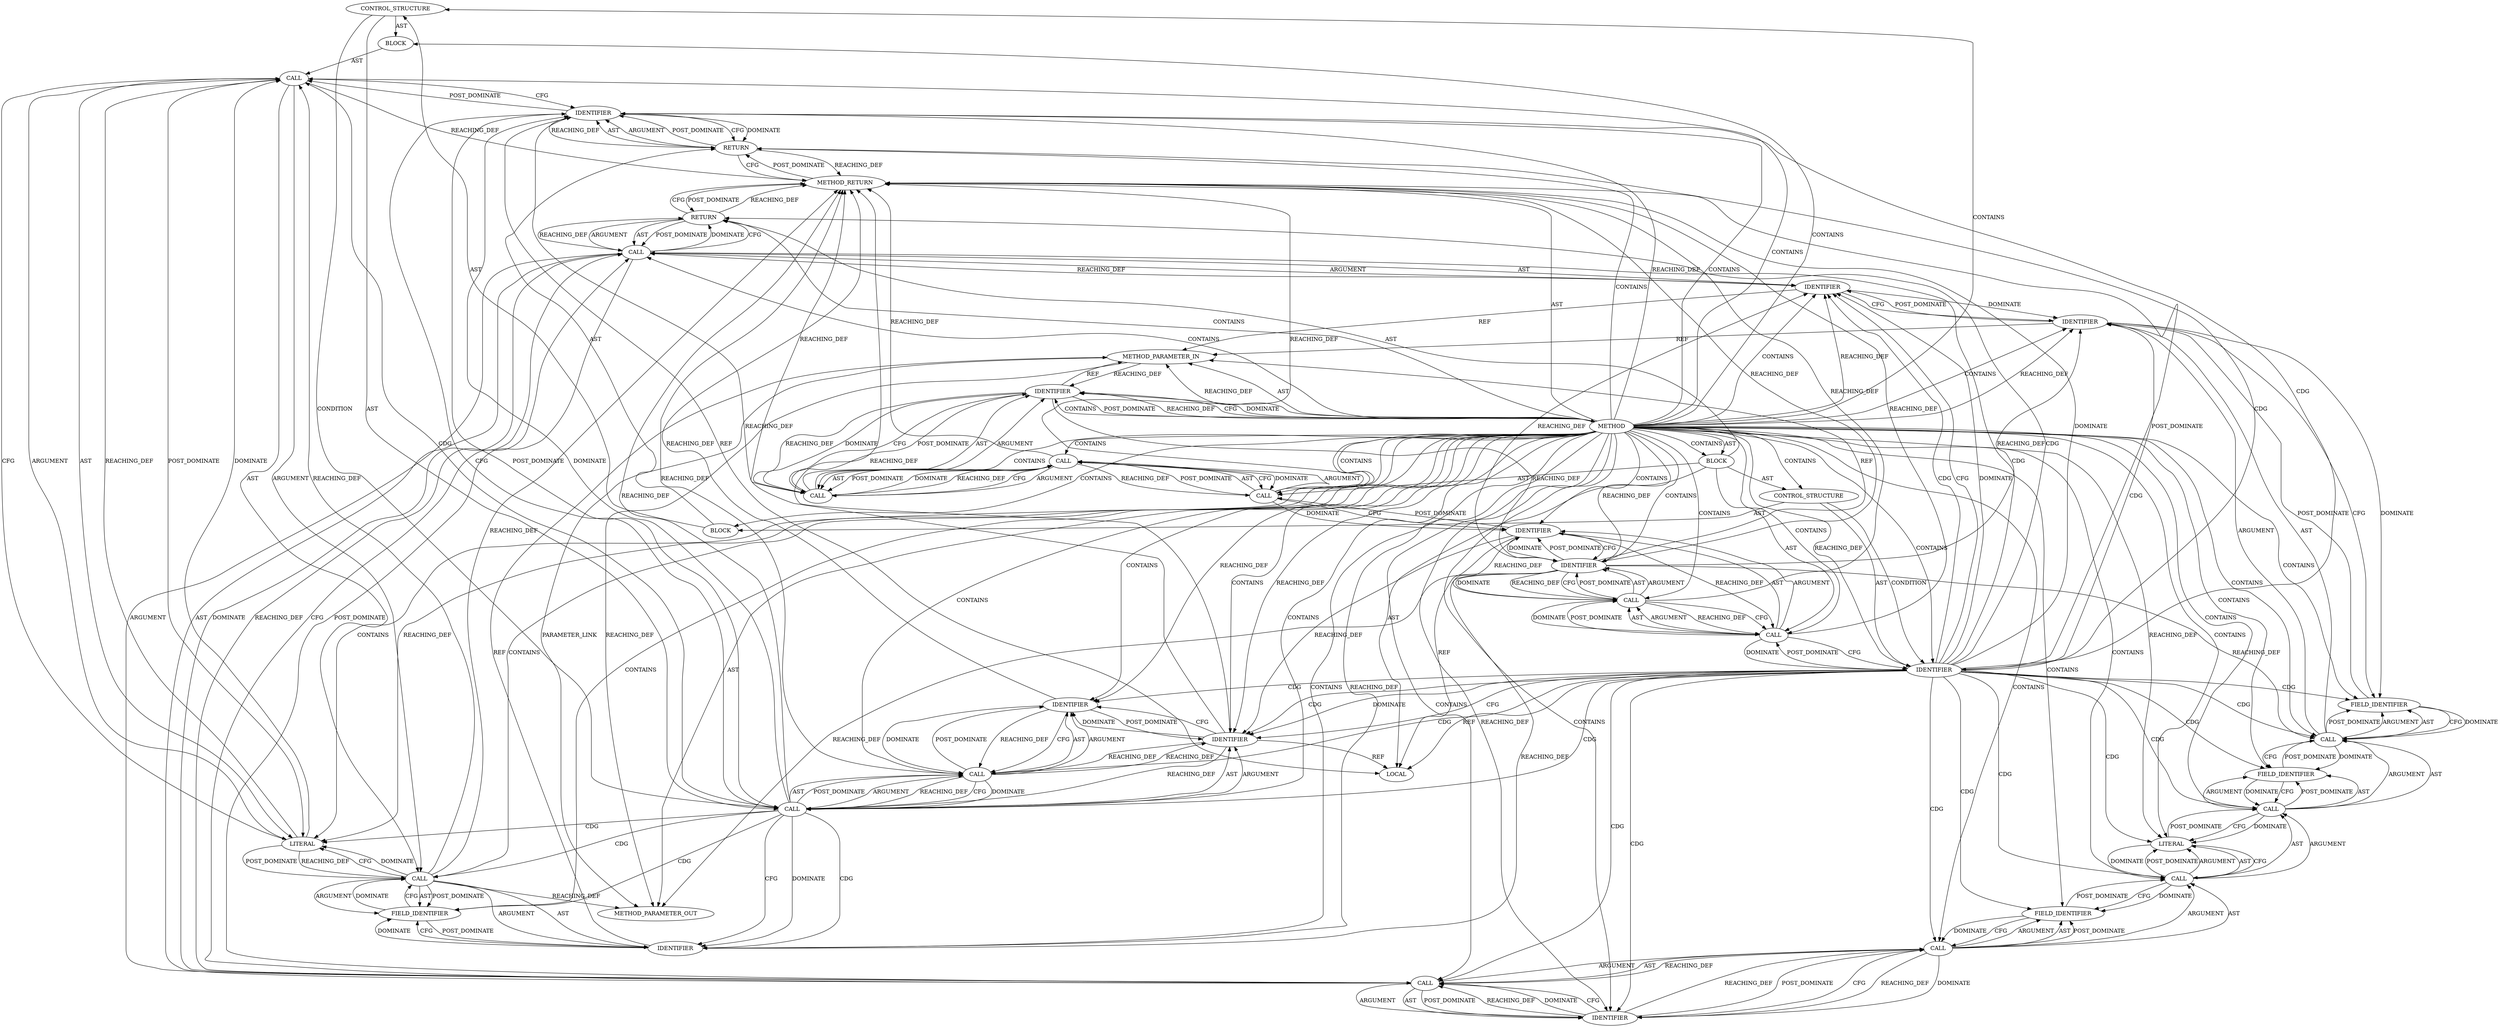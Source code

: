 digraph {
  9106 [label=CONTROL_STRUCTURE CONTROL_STRUCTURE_TYPE="IF" ORDER=1 PARSER_TYPE_NAME="CASTIfStatement" ARGUMENT_INDEX=-1 CODE="if (ret == -EBADMSG)" COLUMN_NUMBER=3 LINE_NUMBER=2808]
  9125 [label=CALL ORDER=1 ARGUMENT_INDEX=1 CODE="con->v2.in_kvecs" COLUMN_NUMBER=31 METHOD_FULL_NAME="<operator>.fieldAccess" LINE_NUMBER=2813 TYPE_FULL_NAME="<empty>" DISPATCH_TYPE="STATIC_DISPATCH" SIGNATURE="" NAME="<operator>.fieldAccess"]
  9131 [label=FIELD_IDENTIFIER ORDER=2 ARGUMENT_INDEX=2 CODE="iov_base" COLUMN_NUMBER=31 LINE_NUMBER=2813 CANONICAL_NAME="iov_base"]
  9126 [label=CALL ORDER=1 ARGUMENT_INDEX=1 CODE="con->v2" COLUMN_NUMBER=31 METHOD_FULL_NAME="<operator>.indirectFieldAccess" LINE_NUMBER=2813 TYPE_FULL_NAME="<empty>" DISPATCH_TYPE="STATIC_DISPATCH" SIGNATURE="" NAME="<operator>.indirectFieldAccess"]
  9118 [label=IDENTIFIER ORDER=1 ARGUMENT_INDEX=-1 CODE="ret" COLUMN_NUMBER=10 LINE_NUMBER=2810 TYPE_FULL_NAME="int" NAME="ret"]
  9108 [label=IDENTIFIER ORDER=1 ARGUMENT_INDEX=1 CODE="ret" COLUMN_NUMBER=7 LINE_NUMBER=2808 TYPE_FULL_NAME="int" NAME="ret"]
  9105 [label=BLOCK ORDER=2 ARGUMENT_INDEX=-1 CODE="{
		if (ret == -EBADMSG)
			con->error_msg = \"integrity error, bad control remainder auth tag\";
		return ret;
	}" COLUMN_NUMBER=11 LINE_NUMBER=2807 TYPE_FULL_NAME="void"]
  9119 [label=RETURN ORDER=5 ARGUMENT_INDEX=-1 CODE="return __handle_control(con, con->v2.in_kvecs[0].iov_base -
				     CEPH_PREAMBLE_INLINE_LEN);" COLUMN_NUMBER=2 LINE_NUMBER=2813]
  9132 [label=IDENTIFIER ORDER=2 ARGUMENT_INDEX=2 CODE="CEPH_PREAMBLE_INLINE_LEN" COLUMN_NUMBER=10 LINE_NUMBER=2814 TYPE_FULL_NAME="ANY" NAME="CEPH_PREAMBLE_INLINE_LEN"]
  9123 [label=CALL ORDER=1 ARGUMENT_INDEX=1 CODE="con->v2.in_kvecs[0].iov_base" COLUMN_NUMBER=31 METHOD_FULL_NAME="<operator>.fieldAccess" LINE_NUMBER=2813 TYPE_FULL_NAME="<empty>" DISPATCH_TYPE="STATIC_DISPATCH" SIGNATURE="" NAME="<operator>.fieldAccess"]
  9117 [label=RETURN ORDER=2 ARGUMENT_INDEX=-1 CODE="return ret;" COLUMN_NUMBER=3 LINE_NUMBER=2810]
  9112 [label=CALL ORDER=1 ARGUMENT_INDEX=1 CODE="con->error_msg = \"integrity error, bad control remainder auth tag\"" COLUMN_NUMBER=4 METHOD_FULL_NAME="<operator>.assignment" LINE_NUMBER=2809 TYPE_FULL_NAME="<empty>" DISPATCH_TYPE="STATIC_DISPATCH" SIGNATURE="" NAME="<operator>.assignment"]
  9096 [label=CALL ORDER=1 ARGUMENT_INDEX=1 CODE="!con_secure(con)" COLUMN_NUMBER=10 METHOD_FULL_NAME="<operator>.logicalNot" LINE_NUMBER=2804 TYPE_FULL_NAME="<empty>" DISPATCH_TYPE="STATIC_DISPATCH" SIGNATURE="" NAME="<operator>.logicalNot"]
  9091 [label=METHOD COLUMN_NUMBER=1 LINE_NUMBER=2800 COLUMN_NUMBER_END=1 IS_EXTERNAL=false SIGNATURE="int handle_control_remainder (ceph_connection*)" NAME="handle_control_remainder" AST_PARENT_TYPE="TYPE_DECL" AST_PARENT_FULL_NAME="messenger_v2.c:<global>" ORDER=108 CODE="static int handle_control_remainder(struct ceph_connection *con)
{
	int ret;

	WARN_ON(!con_secure(con));

	ret = decrypt_control_remainder(con);
	if (ret) {
		if (ret == -EBADMSG)
			con->error_msg = \"integrity error, bad control remainder auth tag\";
		return ret;
	}

	return __handle_control(con, con->v2.in_kvecs[0].iov_base -
				     CEPH_PREAMBLE_INLINE_LEN);
}" FULL_NAME="handle_control_remainder" LINE_NUMBER_END=2815 FILENAME="messenger_v2.c"]
  9095 [label=CALL ORDER=2 ARGUMENT_INDEX=-1 CODE="WARN_ON(!con_secure(con))" COLUMN_NUMBER=2 METHOD_FULL_NAME="WARN_ON" LINE_NUMBER=2804 TYPE_FULL_NAME="<empty>" DISPATCH_TYPE="STATIC_DISPATCH" SIGNATURE="" NAME="WARN_ON"]
  9111 [label=BLOCK ORDER=2 ARGUMENT_INDEX=-1 CODE="<empty>" COLUMN_NUMBER=4 LINE_NUMBER=2809 TYPE_FULL_NAME="void"]
  9122 [label=CALL ORDER=2 ARGUMENT_INDEX=2 CODE="con->v2.in_kvecs[0].iov_base -
				     CEPH_PREAMBLE_INLINE_LEN" COLUMN_NUMBER=31 METHOD_FULL_NAME="<operator>.subtraction" LINE_NUMBER=2813 TYPE_FULL_NAME="<empty>" DISPATCH_TYPE="STATIC_DISPATCH" SIGNATURE="" NAME="<operator>.subtraction"]
  9107 [label=CALL ORDER=1 ARGUMENT_INDEX=-1 CODE="ret == -EBADMSG" COLUMN_NUMBER=7 METHOD_FULL_NAME="<operator>.equals" LINE_NUMBER=2808 TYPE_FULL_NAME="<empty>" DISPATCH_TYPE="STATIC_DISPATCH" SIGNATURE="" NAME="<operator>.equals"]
  9113 [label=CALL ORDER=1 ARGUMENT_INDEX=1 CODE="con->error_msg" COLUMN_NUMBER=4 METHOD_FULL_NAME="<operator>.indirectFieldAccess" LINE_NUMBER=2809 TYPE_FULL_NAME="<empty>" DISPATCH_TYPE="STATIC_DISPATCH" SIGNATURE="" NAME="<operator>.indirectFieldAccess"]
  9115 [label=FIELD_IDENTIFIER ORDER=2 ARGUMENT_INDEX=2 CODE="error_msg" COLUMN_NUMBER=4 LINE_NUMBER=2809 CANONICAL_NAME="error_msg"]
  9100 [label=IDENTIFIER ORDER=1 ARGUMENT_INDEX=1 CODE="ret" COLUMN_NUMBER=2 LINE_NUMBER=2806 TYPE_FULL_NAME="int" NAME="ret"]
  9114 [label=IDENTIFIER ORDER=1 ARGUMENT_INDEX=1 CODE="con" COLUMN_NUMBER=4 LINE_NUMBER=2809 TYPE_FULL_NAME="ceph_connection*" NAME="con"]
  9129 [label=FIELD_IDENTIFIER ORDER=2 ARGUMENT_INDEX=2 CODE="in_kvecs" COLUMN_NUMBER=31 LINE_NUMBER=2813 CANONICAL_NAME="in_kvecs"]
  9101 [label=CALL ORDER=2 ARGUMENT_INDEX=2 CODE="decrypt_control_remainder(con)" COLUMN_NUMBER=8 METHOD_FULL_NAME="decrypt_control_remainder" LINE_NUMBER=2806 TYPE_FULL_NAME="<empty>" DISPATCH_TYPE="STATIC_DISPATCH" SIGNATURE="" NAME="decrypt_control_remainder"]
  9099 [label=CALL ORDER=3 ARGUMENT_INDEX=-1 CODE="ret = decrypt_control_remainder(con)" COLUMN_NUMBER=2 METHOD_FULL_NAME="<operator>.assignment" LINE_NUMBER=2806 TYPE_FULL_NAME="<empty>" DISPATCH_TYPE="STATIC_DISPATCH" SIGNATURE="" NAME="<operator>.assignment"]
  9103 [label=CONTROL_STRUCTURE CONTROL_STRUCTURE_TYPE="IF" ORDER=4 PARSER_TYPE_NAME="CASTIfStatement" ARGUMENT_INDEX=-1 CODE="if (ret)" COLUMN_NUMBER=2 LINE_NUMBER=2807]
  9098 [label=IDENTIFIER ORDER=1 ARGUMENT_INDEX=1 CODE="con" COLUMN_NUMBER=22 LINE_NUMBER=2804 TYPE_FULL_NAME="ceph_connection*" NAME="con"]
  9094 [label=LOCAL ORDER=1 CODE="int ret" COLUMN_NUMBER=6 LINE_NUMBER=2802 TYPE_FULL_NAME="int" NAME="ret"]
  9097 [label=CALL ORDER=1 ARGUMENT_INDEX=1 CODE="con_secure(con)" COLUMN_NUMBER=11 METHOD_FULL_NAME="con_secure" LINE_NUMBER=2804 TYPE_FULL_NAME="<empty>" DISPATCH_TYPE="STATIC_DISPATCH" SIGNATURE="" NAME="con_secure"]
  9128 [label=FIELD_IDENTIFIER ORDER=2 ARGUMENT_INDEX=2 CODE="v2" COLUMN_NUMBER=31 LINE_NUMBER=2813 CANONICAL_NAME="v2"]
  9102 [label=IDENTIFIER ORDER=1 ARGUMENT_INDEX=1 CODE="con" COLUMN_NUMBER=34 LINE_NUMBER=2806 TYPE_FULL_NAME="ceph_connection*" NAME="con"]
  9121 [label=IDENTIFIER ORDER=1 ARGUMENT_INDEX=1 CODE="con" COLUMN_NUMBER=26 LINE_NUMBER=2813 TYPE_FULL_NAME="ceph_connection*" NAME="con"]
  9124 [label=CALL ORDER=1 ARGUMENT_INDEX=1 CODE="con->v2.in_kvecs[0]" COLUMN_NUMBER=31 METHOD_FULL_NAME="<operator>.indirectIndexAccess" LINE_NUMBER=2813 TYPE_FULL_NAME="<empty>" DISPATCH_TYPE="STATIC_DISPATCH" SIGNATURE="" NAME="<operator>.indirectIndexAccess"]
  9093 [label=BLOCK ORDER=2 ARGUMENT_INDEX=-1 CODE="{
	int ret;

	WARN_ON(!con_secure(con));

	ret = decrypt_control_remainder(con);
	if (ret) {
		if (ret == -EBADMSG)
			con->error_msg = \"integrity error, bad control remainder auth tag\";
		return ret;
	}

	return __handle_control(con, con->v2.in_kvecs[0].iov_base -
				     CEPH_PREAMBLE_INLINE_LEN);
}" COLUMN_NUMBER=1 LINE_NUMBER=2801 TYPE_FULL_NAME="void"]
  9104 [label=IDENTIFIER ORDER=1 ARGUMENT_INDEX=-1 CODE="ret" COLUMN_NUMBER=6 LINE_NUMBER=2807 TYPE_FULL_NAME="int" NAME="ret"]
  13282 [label=METHOD_PARAMETER_OUT ORDER=1 CODE="struct ceph_connection *con" IS_VARIADIC=false COLUMN_NUMBER=37 LINE_NUMBER=2800 TYPE_FULL_NAME="ceph_connection*" EVALUATION_STRATEGY="BY_VALUE" INDEX=1 NAME="con"]
  9109 [label=CALL ORDER=2 ARGUMENT_INDEX=2 CODE="-EBADMSG" COLUMN_NUMBER=14 METHOD_FULL_NAME="<operator>.minus" LINE_NUMBER=2808 TYPE_FULL_NAME="<empty>" DISPATCH_TYPE="STATIC_DISPATCH" SIGNATURE="" NAME="<operator>.minus"]
  9130 [label=LITERAL ORDER=2 ARGUMENT_INDEX=2 CODE="0" COLUMN_NUMBER=48 LINE_NUMBER=2813 TYPE_FULL_NAME="int"]
  9110 [label=IDENTIFIER ORDER=1 ARGUMENT_INDEX=1 CODE="EBADMSG" COLUMN_NUMBER=15 LINE_NUMBER=2808 TYPE_FULL_NAME="ANY" NAME="EBADMSG"]
  9120 [label=CALL ORDER=1 ARGUMENT_INDEX=-1 CODE="__handle_control(con, con->v2.in_kvecs[0].iov_base -
				     CEPH_PREAMBLE_INLINE_LEN)" COLUMN_NUMBER=9 METHOD_FULL_NAME="__handle_control" LINE_NUMBER=2813 TYPE_FULL_NAME="<empty>" DISPATCH_TYPE="STATIC_DISPATCH" SIGNATURE="" NAME="__handle_control"]
  9133 [label=METHOD_RETURN ORDER=3 CODE="RET" COLUMN_NUMBER=1 LINE_NUMBER=2800 TYPE_FULL_NAME="int" EVALUATION_STRATEGY="BY_VALUE"]
  9092 [label=METHOD_PARAMETER_IN ORDER=1 CODE="struct ceph_connection *con" IS_VARIADIC=false COLUMN_NUMBER=37 LINE_NUMBER=2800 TYPE_FULL_NAME="ceph_connection*" EVALUATION_STRATEGY="BY_VALUE" INDEX=1 NAME="con"]
  9127 [label=IDENTIFIER ORDER=1 ARGUMENT_INDEX=1 CODE="con" COLUMN_NUMBER=31 LINE_NUMBER=2813 TYPE_FULL_NAME="ceph_connection*" NAME="con"]
  9116 [label=LITERAL ORDER=2 ARGUMENT_INDEX=2 CODE="\"integrity error, bad control remainder auth tag\"" COLUMN_NUMBER=21 LINE_NUMBER=2809 TYPE_FULL_NAME="char"]
  9120 -> 9119 [label=DOMINATE ]
  9091 -> 9130 [label=REACHING_DEF VARIABLE=""]
  9091 -> 9120 [label=CONTAINS ]
  9102 -> 9114 [label=REACHING_DEF VARIABLE="con"]
  9128 -> 9126 [label=CFG ]
  9113 -> 9112 [label=REACHING_DEF VARIABLE="con->error_msg"]
  9091 -> 9112 [label=CONTAINS ]
  9104 -> 9122 [label=CDG ]
  9120 -> 9121 [label=AST ]
  9109 -> 9110 [label=AST ]
  9104 -> 9124 [label=CDG ]
  9107 -> 9133 [label=REACHING_DEF VARIABLE="ret == -EBADMSG"]
  9111 -> 9112 [label=AST ]
  9104 -> 9099 [label=POST_DOMINATE ]
  9097 -> 9096 [label=DOMINATE ]
  9132 -> 9123 [label=REACHING_DEF VARIABLE="CEPH_PREAMBLE_INLINE_LEN"]
  9103 -> 9104 [label=AST ]
  9129 -> 9125 [label=DOMINATE ]
  9091 -> 13282 [label=AST ]
  9091 -> 9117 [label=CONTAINS ]
  9091 -> 9092 [label=AST ]
  9091 -> 9107 [label=CONTAINS ]
  9107 -> 9116 [label=CDG ]
  9109 -> 9110 [label=ARGUMENT ]
  9104 -> 9110 [label=CDG ]
  9123 -> 9124 [label=ARGUMENT ]
  9093 -> 9119 [label=AST ]
  9104 -> 9121 [label=CFG ]
  9091 -> 9104 [label=REACHING_DEF VARIABLE=""]
  9107 -> 9108 [label=AST ]
  9106 -> 9107 [label=CONDITION ]
  9091 -> 9119 [label=CONTAINS ]
  9091 -> 9098 [label=REACHING_DEF VARIABLE=""]
  9091 -> 9116 [label=CONTAINS ]
  9108 -> 9094 [label=REF ]
  9101 -> 9100 [label=REACHING_DEF VARIABLE="decrypt_control_remainder(con)"]
  9091 -> 9100 [label=CONTAINS ]
  9117 -> 9133 [label=REACHING_DEF VARIABLE="<RET>"]
  9098 -> 9102 [label=REACHING_DEF VARIABLE="con"]
  9133 -> 9104 [label=POST_DOMINATE ]
  9096 -> 9097 [label=ARGUMENT ]
  9108 -> 9110 [label=CFG ]
  9091 -> 9102 [label=REACHING_DEF VARIABLE=""]
  9118 -> 9117 [label=CFG ]
  9097 -> 9096 [label=REACHING_DEF VARIABLE="con_secure(con)"]
  9107 -> 9114 [label=DOMINATE ]
  9113 -> 9133 [label=REACHING_DEF VARIABLE="con->error_msg"]
  9091 -> 9113 [label=CONTAINS ]
  9101 -> 9133 [label=REACHING_DEF VARIABLE="decrypt_control_remainder(con)"]
  9091 -> 9131 [label=CONTAINS ]
  9101 -> 9102 [label=POST_DOMINATE ]
  9107 -> 9108 [label=ARGUMENT ]
  9097 -> 9098 [label=POST_DOMINATE ]
  9132 -> 9122 [label=REACHING_DEF VARIABLE="CEPH_PREAMBLE_INLINE_LEN"]
  9097 -> 9133 [label=REACHING_DEF VARIABLE="con_secure(con)"]
  9099 -> 9100 [label=AST ]
  9091 -> 9123 [label=CONTAINS ]
  9095 -> 9133 [label=REACHING_DEF VARIABLE="WARN_ON(!con_secure(con))"]
  9091 -> 9129 [label=CONTAINS ]
  9107 -> 9114 [label=CDG ]
  9113 -> 9115 [label=AST ]
  9120 -> 9119 [label=CFG ]
  9093 -> 9099 [label=AST ]
  9102 -> 9100 [label=POST_DOMINATE ]
  9092 -> 13282 [label=PARAMETER_LINK ]
  9123 -> 9124 [label=AST ]
  9121 -> 9092 [label=REF ]
  9121 -> 9127 [label=DOMINATE ]
  9122 -> 9120 [label=DOMINATE ]
  9131 -> 9124 [label=POST_DOMINATE ]
  9104 -> 9130 [label=CDG ]
  9125 -> 9130 [label=CFG ]
  9091 -> 9127 [label=REACHING_DEF VARIABLE=""]
  9102 -> 9101 [label=CFG ]
  9116 -> 9113 [label=REACHING_DEF VARIABLE="\"integrity error, bad control remainder auth tag\""]
  9125 -> 9130 [label=DOMINATE ]
  9104 -> 9120 [label=CDG ]
  9125 -> 9126 [label=ARGUMENT ]
  9099 -> 9104 [label=CFG ]
  9108 -> 9109 [label=REACHING_DEF VARIABLE="ret"]
  9095 -> 9096 [label=POST_DOMINATE ]
  9091 -> 9106 [label=CONTAINS ]
  9104 -> 9123 [label=CDG ]
  9126 -> 9128 [label=POST_DOMINATE ]
  9124 -> 9130 [label=POST_DOMINATE ]
  9091 -> 9122 [label=CONTAINS ]
  9127 -> 9128 [label=CFG ]
  9091 -> 9097 [label=CONTAINS ]
  9127 -> 9121 [label=POST_DOMINATE ]
  9124 -> 9131 [label=CFG ]
  9091 -> 9114 [label=CONTAINS ]
  9102 -> 13282 [label=REACHING_DEF VARIABLE="con"]
  9110 -> 9109 [label=REACHING_DEF VARIABLE="EBADMSG"]
  9128 -> 9127 [label=POST_DOMINATE ]
  9118 -> 9107 [label=POST_DOMINATE ]
  9112 -> 9133 [label=REACHING_DEF VARIABLE="con->error_msg = \"integrity error, bad control remainder auth tag\""]
  9108 -> 9133 [label=REACHING_DEF VARIABLE="ret"]
  9112 -> 9116 [label=POST_DOMINATE ]
  9097 -> 9098 [label=AST ]
  9091 -> 9132 [label=REACHING_DEF VARIABLE=""]
  9091 -> 9121 [label=REACHING_DEF VARIABLE=""]
  9122 -> 9120 [label=REACHING_DEF VARIABLE="con->v2.in_kvecs[0].iov_base -
				     CEPH_PREAMBLE_INLINE_LEN"]
  9122 -> 9132 [label=ARGUMENT ]
  9100 -> 9102 [label=CFG ]
  9126 -> 9129 [label=DOMINATE ]
  9091 -> 9118 [label=REACHING_DEF VARIABLE=""]
  9091 -> 9093 [label=CONTAINS ]
  9131 -> 9123 [label=DOMINATE ]
  9133 -> 9117 [label=POST_DOMINATE ]
  9132 -> 9122 [label=DOMINATE ]
  9123 -> 9131 [label=ARGUMENT ]
  9091 -> 9103 [label=CONTAINS ]
  9130 -> 9124 [label=DOMINATE ]
  9104 -> 9127 [label=CDG ]
  9091 -> 9104 [label=CONTAINS ]
  9109 -> 9107 [label=DOMINATE ]
  9123 -> 9132 [label=CFG ]
  9106 -> 9111 [label=AST ]
  9104 -> 9109 [label=CDG ]
  9109 -> 9107 [label=REACHING_DEF VARIABLE="-EBADMSG"]
  9091 -> 9124 [label=CONTAINS ]
  9104 -> 9121 [label=DOMINATE ]
  9091 -> 9111 [label=CONTAINS ]
  9105 -> 9106 [label=AST ]
  9117 -> 9133 [label=CFG ]
  9104 -> 9108 [label=DOMINATE ]
  9101 -> 9102 [label=AST ]
  9101 -> 9099 [label=REACHING_DEF VARIABLE="decrypt_control_remainder(con)"]
  9091 -> 9127 [label=CONTAINS ]
  9100 -> 9095 [label=POST_DOMINATE ]
  9093 -> 9094 [label=AST ]
  9091 -> 9126 [label=CONTAINS ]
  9124 -> 9130 [label=ARGUMENT ]
  9095 -> 9096 [label=AST ]
  9108 -> 9118 [label=REACHING_DEF VARIABLE="ret"]
  9127 -> 9092 [label=REF ]
  9102 -> 9133 [label=REACHING_DEF VARIABLE="con"]
  9104 -> 9108 [label=CFG ]
  9113 -> 9116 [label=CFG ]
  9127 -> 9128 [label=DOMINATE ]
  9091 -> 9096 [label=CONTAINS ]
  9099 -> 9104 [label=DOMINATE ]
  9123 -> 9132 [label=REACHING_DEF VARIABLE="con->v2.in_kvecs[0].iov_base"]
  9107 -> 9115 [label=CDG ]
  9126 -> 9129 [label=CFG ]
  9091 -> 9095 [label=CONTAINS ]
  9119 -> 9120 [label=ARGUMENT ]
  9097 -> 9096 [label=CFG ]
  9112 -> 9113 [label=AST ]
  9119 -> 9133 [label=REACHING_DEF VARIABLE="<RET>"]
  9117 -> 9118 [label=AST ]
  9106 -> 9107 [label=AST ]
  9095 -> 9100 [label=CFG ]
  9113 -> 13282 [label=REACHING_DEF VARIABLE="con->error_msg"]
  9104 -> 9094 [label=REF ]
  9112 -> 9118 [label=CFG ]
  9091 -> 9110 [label=CONTAINS ]
  9119 -> 9120 [label=AST ]
  9133 -> 9119 [label=POST_DOMINATE ]
  9113 -> 9115 [label=POST_DOMINATE ]
  9091 -> 9114 [label=REACHING_DEF VARIABLE=""]
  9125 -> 9126 [label=AST ]
  9120 -> 9119 [label=REACHING_DEF VARIABLE="__handle_control(con, con->v2.in_kvecs[0].iov_base -
				     CEPH_PREAMBLE_INLINE_LEN)"]
  9132 -> 9122 [label=CFG ]
  9123 -> 9132 [label=DOMINATE ]
  9114 -> 9115 [label=DOMINATE ]
  9107 -> 9118 [label=DOMINATE ]
  9095 -> 9096 [label=ARGUMENT ]
  9125 -> 9129 [label=POST_DOMINATE ]
  9091 -> 9110 [label=REACHING_DEF VARIABLE=""]
  9124 -> 9130 [label=AST ]
  9098 -> 9097 [label=REACHING_DEF VARIABLE="con"]
  9120 -> 9121 [label=ARGUMENT ]
  9101 -> 9102 [label=ARGUMENT ]
  9091 -> 9115 [label=CONTAINS ]
  9092 -> 13282 [label=REACHING_DEF VARIABLE="con"]
  9109 -> 9107 [label=CFG ]
  9091 -> 9132 [label=CONTAINS ]
  9118 -> 9117 [label=DOMINATE ]
  9104 -> 9118 [label=CDG ]
  9116 -> 9113 [label=POST_DOMINATE ]
  9107 -> 9112 [label=CDG ]
  9091 -> 9101 [label=CONTAINS ]
  9110 -> 9109 [label=DOMINATE ]
  9091 -> 9099 [label=CONTAINS ]
  9122 -> 9132 [label=AST ]
  9091 -> 9133 [label=AST ]
  9091 -> 9121 [label=CONTAINS ]
  9091 -> 9128 [label=CONTAINS ]
  9113 -> 9114 [label=AST ]
  9097 -> 9098 [label=ARGUMENT ]
  9102 -> 9092 [label=REF ]
  9122 -> 9123 [label=ARGUMENT ]
  9100 -> 9094 [label=REF ]
  9126 -> 9127 [label=ARGUMENT ]
  9103 -> 9105 [label=AST ]
  9091 -> 9098 [label=CFG ]
  9131 -> 9123 [label=CFG ]
  9109 -> 9133 [label=REACHING_DEF VARIABLE="-EBADMSG"]
  9121 -> 9127 [label=CFG ]
  9099 -> 9133 [label=REACHING_DEF VARIABLE="ret = decrypt_control_remainder(con)"]
  9129 -> 9126 [label=POST_DOMINATE ]
  9091 -> 9098 [label=DOMINATE ]
  9102 -> 9101 [label=DOMINATE ]
  9096 -> 9095 [label=CFG ]
  9123 -> 9131 [label=AST ]
  9104 -> 9119 [label=CDG ]
  9122 -> 9132 [label=POST_DOMINATE ]
  9099 -> 9100 [label=ARGUMENT ]
  9096 -> 9097 [label=AST ]
  9104 -> 9132 [label=CDG ]
  9112 -> 9113 [label=ARGUMENT ]
  9096 -> 9095 [label=DOMINATE ]
  9125 -> 9129 [label=AST ]
  9124 -> 9125 [label=ARGUMENT ]
  9108 -> 9107 [label=REACHING_DEF VARIABLE="ret"]
  9096 -> 9095 [label=REACHING_DEF VARIABLE="!con_secure(con)"]
  9102 -> 9127 [label=REACHING_DEF VARIABLE="con"]
  9126 -> 9128 [label=ARGUMENT ]
  9104 -> 9121 [label=CDG ]
  9104 -> 9108 [label=CDG ]
  9114 -> 9115 [label=CFG ]
  9118 -> 9112 [label=POST_DOMINATE ]
  9130 -> 9124 [label=CFG ]
  9091 -> 9102 [label=CONTAINS ]
  9124 -> 9125 [label=AST ]
  9100 -> 9099 [label=REACHING_DEF VARIABLE="ret"]
  9125 -> 9129 [label=ARGUMENT ]
  9130 -> 9125 [label=POST_DOMINATE ]
  9104 -> 9107 [label=CDG ]
  9102 -> 9121 [label=REACHING_DEF VARIABLE="con"]
  9110 -> 9108 [label=POST_DOMINATE ]
  9117 -> 9118 [label=ARGUMENT ]
  9096 -> 9133 [label=REACHING_DEF VARIABLE="!con_secure(con)"]
  9124 -> 9131 [label=DOMINATE ]
  9093 -> 9095 [label=AST ]
  9091 -> 9092 [label=REACHING_DEF VARIABLE=""]
  9104 -> 9117 [label=CDG ]
  9126 -> 9128 [label=AST ]
  9123 -> 9131 [label=POST_DOMINATE ]
  9107 -> 9109 [label=AST ]
  9112 -> 9116 [label=ARGUMENT ]
  9091 -> 9118 [label=CONTAINS ]
  9104 -> 9128 [label=CDG ]
  9129 -> 9125 [label=CFG ]
  9109 -> 9108 [label=REACHING_DEF VARIABLE="-EBADMSG"]
  9132 -> 9123 [label=POST_DOMINATE ]
  9107 -> 9114 [label=CFG ]
  9118 -> 9117 [label=REACHING_DEF VARIABLE="ret"]
  9112 -> 9116 [label=AST ]
  9104 -> 9129 [label=CDG ]
  9104 -> 9125 [label=CDG ]
  9107 -> 9118 [label=CFG ]
  9119 -> 9133 [label=CFG ]
  9120 -> 9122 [label=POST_DOMINATE ]
  9099 -> 9101 [label=POST_DOMINATE ]
  9091 -> 9109 [label=CONTAINS ]
  9113 -> 9114 [label=ARGUMENT ]
  9091 -> 9098 [label=CONTAINS ]
  9092 -> 9098 [label=REACHING_DEF VARIABLE="con"]
  9091 -> 9116 [label=REACHING_DEF VARIABLE=""]
  9102 -> 9101 [label=REACHING_DEF VARIABLE="con"]
  9091 -> 9130 [label=CONTAINS ]
  9091 -> 9105 [label=CONTAINS ]
  9116 -> 9112 [label=REACHING_DEF VARIABLE="\"integrity error, bad control remainder auth tag\""]
  9101 -> 9099 [label=CFG ]
  9115 -> 9113 [label=DOMINATE ]
  9122 -> 9123 [label=AST ]
  9098 -> 9091 [label=POST_DOMINATE ]
  9116 -> 9112 [label=DOMINATE ]
  9104 -> 9133 [label=DOMINATE ]
  9096 -> 9097 [label=POST_DOMINATE ]
  9118 -> 9094 [label=REF ]
  9115 -> 9113 [label=CFG ]
  9122 -> 9120 [label=CFG ]
  9095 -> 9100 [label=DOMINATE ]
  9114 -> 9092 [label=REF ]
  9120 -> 9122 [label=ARGUMENT ]
  9119 -> 9120 [label=POST_DOMINATE ]
  9091 -> 9125 [label=CONTAINS ]
  9091 -> 9093 [label=AST ]
  9107 -> 9109 [label=POST_DOMINATE ]
  9107 -> 9109 [label=ARGUMENT ]
  9115 -> 9114 [label=POST_DOMINATE ]
  9117 -> 9118 [label=POST_DOMINATE ]
  9099 -> 9101 [label=AST ]
  9123 -> 9122 [label=REACHING_DEF VARIABLE="con->v2.in_kvecs[0].iov_base"]
  9109 -> 9110 [label=POST_DOMINATE ]
  9099 -> 9101 [label=ARGUMENT ]
  9104 -> 9126 [label=CDG ]
  9108 -> 9110 [label=DOMINATE ]
  9105 -> 9117 [label=AST ]
  9116 -> 9112 [label=CFG ]
  9098 -> 9092 [label=REF ]
  9110 -> 9133 [label=REACHING_DEF VARIABLE="EBADMSG"]
  9101 -> 9099 [label=DOMINATE ]
  9128 -> 9126 [label=DOMINATE ]
  9091 -> 9108 [label=CONTAINS ]
  9107 -> 9113 [label=CDG ]
  9091 -> 9108 [label=REACHING_DEF VARIABLE=""]
  9121 -> 9120 [label=REACHING_DEF VARIABLE="con"]
  9100 -> 9108 [label=REACHING_DEF VARIABLE="ret"]
  9113 -> 9115 [label=ARGUMENT ]
  9104 -> 9131 [label=CDG ]
  9103 -> 9104 [label=CONDITION ]
  9120 -> 9122 [label=AST ]
  9113 -> 9116 [label=DOMINATE ]
  9098 -> 9097 [label=DOMINATE ]
  9093 -> 9103 [label=AST ]
  9110 -> 9109 [label=CFG ]
  9100 -> 9102 [label=DOMINATE ]
  9098 -> 9097 [label=CFG ]
  9102 -> 9126 [label=REACHING_DEF VARIABLE="con"]
  9126 -> 9127 [label=AST ]
}
